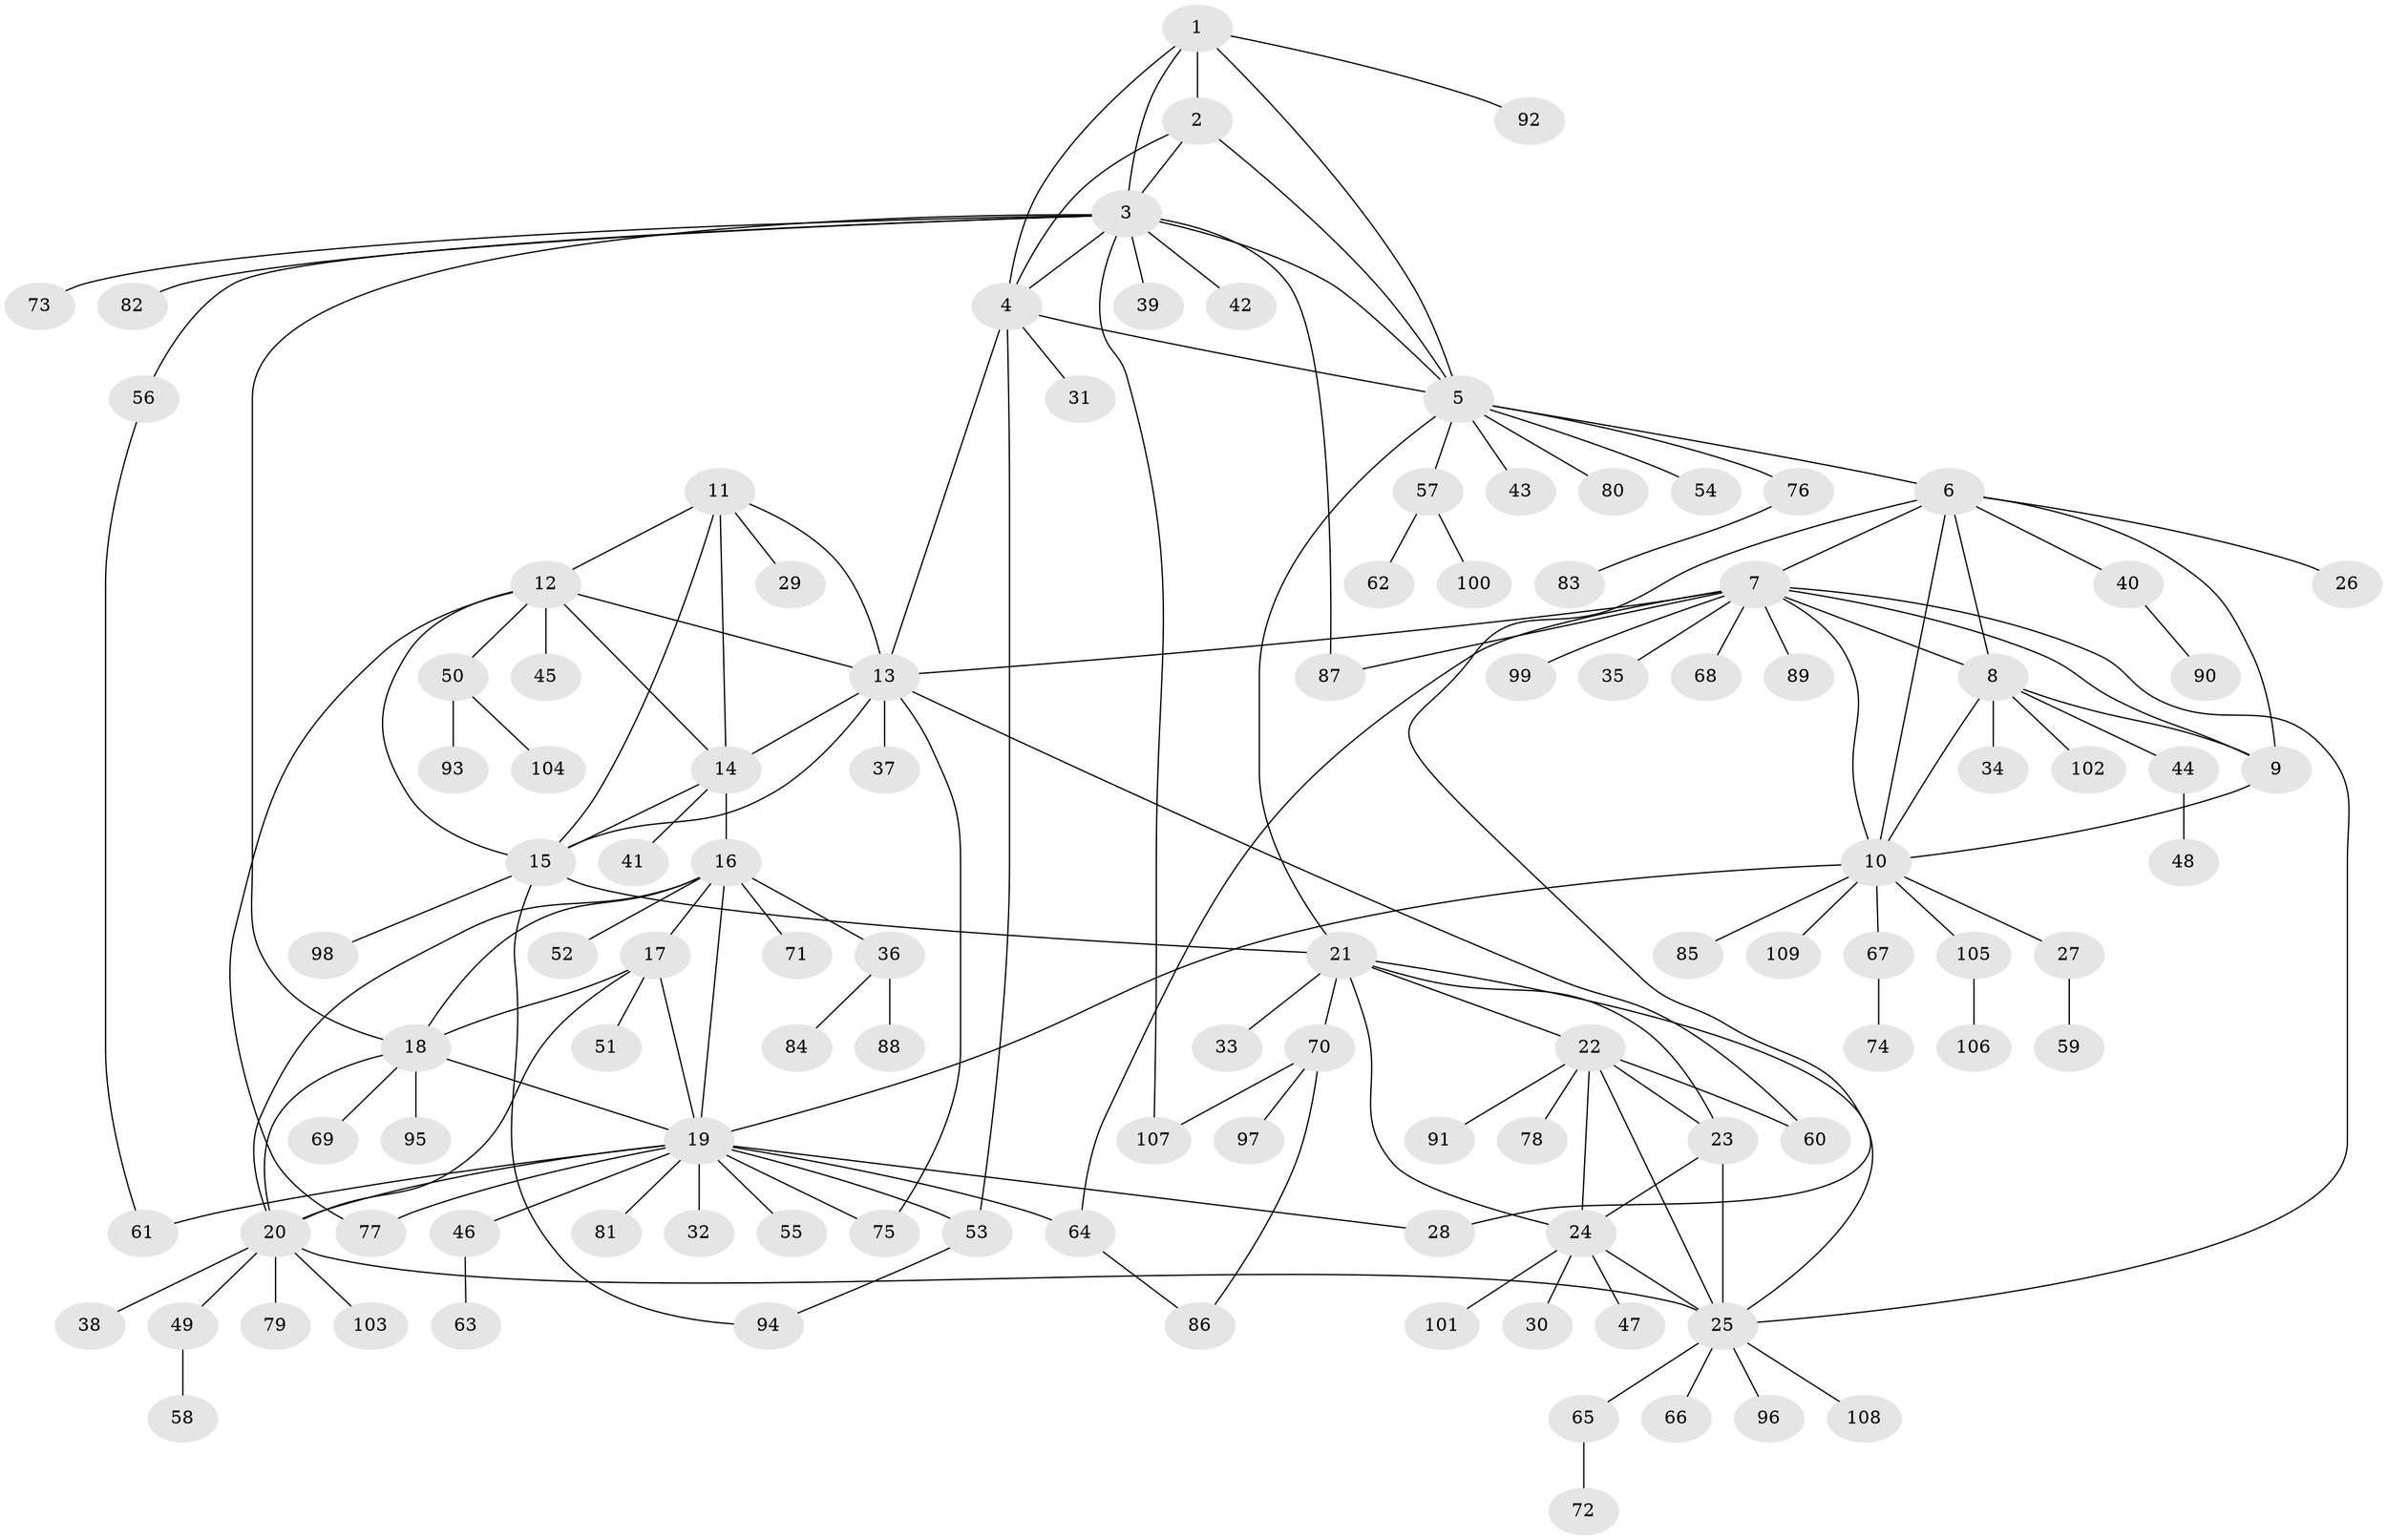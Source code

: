 // coarse degree distribution, {14: 0.02631578947368421, 3: 0.05263157894736842, 11: 0.013157894736842105, 6: 0.039473684210526314, 22: 0.013157894736842105, 5: 0.013157894736842105, 4: 0.05263157894736842, 7: 0.02631578947368421, 10: 0.013157894736842105, 1: 0.5789473684210527, 2: 0.17105263157894737}
// Generated by graph-tools (version 1.1) at 2025/19/03/04/25 18:19:33]
// undirected, 109 vertices, 155 edges
graph export_dot {
graph [start="1"]
  node [color=gray90,style=filled];
  1;
  2;
  3;
  4;
  5;
  6;
  7;
  8;
  9;
  10;
  11;
  12;
  13;
  14;
  15;
  16;
  17;
  18;
  19;
  20;
  21;
  22;
  23;
  24;
  25;
  26;
  27;
  28;
  29;
  30;
  31;
  32;
  33;
  34;
  35;
  36;
  37;
  38;
  39;
  40;
  41;
  42;
  43;
  44;
  45;
  46;
  47;
  48;
  49;
  50;
  51;
  52;
  53;
  54;
  55;
  56;
  57;
  58;
  59;
  60;
  61;
  62;
  63;
  64;
  65;
  66;
  67;
  68;
  69;
  70;
  71;
  72;
  73;
  74;
  75;
  76;
  77;
  78;
  79;
  80;
  81;
  82;
  83;
  84;
  85;
  86;
  87;
  88;
  89;
  90;
  91;
  92;
  93;
  94;
  95;
  96;
  97;
  98;
  99;
  100;
  101;
  102;
  103;
  104;
  105;
  106;
  107;
  108;
  109;
  1 -- 2;
  1 -- 3;
  1 -- 4;
  1 -- 5;
  1 -- 92;
  2 -- 3;
  2 -- 4;
  2 -- 5;
  3 -- 4;
  3 -- 5;
  3 -- 18;
  3 -- 39;
  3 -- 42;
  3 -- 56;
  3 -- 73;
  3 -- 82;
  3 -- 87;
  3 -- 107;
  4 -- 5;
  4 -- 13;
  4 -- 31;
  4 -- 53;
  5 -- 6;
  5 -- 21;
  5 -- 43;
  5 -- 54;
  5 -- 57;
  5 -- 76;
  5 -- 80;
  6 -- 7;
  6 -- 8;
  6 -- 9;
  6 -- 10;
  6 -- 26;
  6 -- 28;
  6 -- 40;
  7 -- 8;
  7 -- 9;
  7 -- 10;
  7 -- 13;
  7 -- 25;
  7 -- 35;
  7 -- 64;
  7 -- 68;
  7 -- 87;
  7 -- 89;
  7 -- 99;
  8 -- 9;
  8 -- 10;
  8 -- 34;
  8 -- 44;
  8 -- 102;
  9 -- 10;
  10 -- 19;
  10 -- 27;
  10 -- 67;
  10 -- 85;
  10 -- 105;
  10 -- 109;
  11 -- 12;
  11 -- 13;
  11 -- 14;
  11 -- 15;
  11 -- 29;
  12 -- 13;
  12 -- 14;
  12 -- 15;
  12 -- 45;
  12 -- 50;
  12 -- 77;
  13 -- 14;
  13 -- 15;
  13 -- 37;
  13 -- 60;
  13 -- 75;
  14 -- 15;
  14 -- 16;
  14 -- 41;
  15 -- 21;
  15 -- 94;
  15 -- 98;
  16 -- 17;
  16 -- 18;
  16 -- 19;
  16 -- 20;
  16 -- 36;
  16 -- 52;
  16 -- 71;
  17 -- 18;
  17 -- 19;
  17 -- 20;
  17 -- 51;
  18 -- 19;
  18 -- 20;
  18 -- 69;
  18 -- 95;
  19 -- 20;
  19 -- 28;
  19 -- 32;
  19 -- 46;
  19 -- 53;
  19 -- 55;
  19 -- 61;
  19 -- 64;
  19 -- 75;
  19 -- 77;
  19 -- 81;
  20 -- 25;
  20 -- 38;
  20 -- 49;
  20 -- 79;
  20 -- 103;
  21 -- 22;
  21 -- 23;
  21 -- 24;
  21 -- 25;
  21 -- 33;
  21 -- 70;
  22 -- 23;
  22 -- 24;
  22 -- 25;
  22 -- 60;
  22 -- 78;
  22 -- 91;
  23 -- 24;
  23 -- 25;
  24 -- 25;
  24 -- 30;
  24 -- 47;
  24 -- 101;
  25 -- 65;
  25 -- 66;
  25 -- 96;
  25 -- 108;
  27 -- 59;
  36 -- 84;
  36 -- 88;
  40 -- 90;
  44 -- 48;
  46 -- 63;
  49 -- 58;
  50 -- 93;
  50 -- 104;
  53 -- 94;
  56 -- 61;
  57 -- 62;
  57 -- 100;
  64 -- 86;
  65 -- 72;
  67 -- 74;
  70 -- 86;
  70 -- 97;
  70 -- 107;
  76 -- 83;
  105 -- 106;
}
